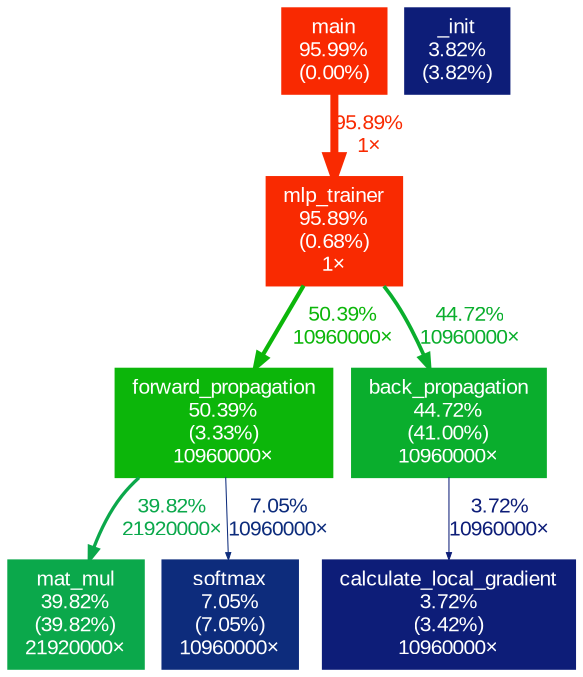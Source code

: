 digraph {
	graph [fontname=Arial, nodesep=0.125, ranksep=0.25];
	node [fontcolor=white, fontname=Arial, height=0, shape=box, style=filled, width=0];
	edge [fontname=Arial];
	1 [color="#f92901", fontcolor="#ffffff", fontsize="10.00", label="main\n95.99%\n(0.00%)"];
	1 -> 2 [arrowsize="0.98", color="#f92a01", fontcolor="#f92a01", fontsize="10.00", label="95.89%\n1×", labeldistance="3.84", penwidth="3.84"];
	2 [color="#f92a01", fontcolor="#ffffff", fontsize="10.00", label="mlp_trainer\n95.89%\n(0.68%)\n1×"];
	2 -> 3 [arrowsize="0.71", color="#0cb60a", fontcolor="#0cb60a", fontsize="10.00", label="50.39%\n10960000×", labeldistance="2.02", penwidth="2.02"];
	2 -> 4 [arrowsize="0.67", color="#0aae2d", fontcolor="#0aae2d", fontsize="10.00", label="44.72%\n10960000×", labeldistance="1.79", penwidth="1.79"];
	3 [color="#0cb60a", fontcolor="#ffffff", fontsize="10.00", label="forward_propagation\n50.39%\n(3.33%)\n10960000×"];
	3 -> 5 [arrowsize="0.63", color="#0ba84b", fontcolor="#0ba84b", fontsize="10.00", label="39.82%\n21920000×", labeldistance="1.59", penwidth="1.59"];
	3 -> 6 [arrowsize="0.35", color="#0d2c7c", fontcolor="#0d2c7c", fontsize="10.00", label="7.05%\n10960000×", labeldistance="0.50", penwidth="0.50"];
	4 [color="#0aae2d", fontcolor="#ffffff", fontsize="10.00", label="back_propagation\n44.72%\n(41.00%)\n10960000×"];
	4 -> 8 [arrowsize="0.35", color="#0d1d78", fontcolor="#0d1d78", fontsize="10.00", label="3.72%\n10960000×", labeldistance="0.50", penwidth="0.50"];
	5 [color="#0ba84b", fontcolor="#ffffff", fontsize="10.00", label="mat_mul\n39.82%\n(39.82%)\n21920000×"];
	6 [color="#0d2c7c", fontcolor="#ffffff", fontsize="10.00", label="softmax\n7.05%\n(7.05%)\n10960000×"];
	7 [color="#0d1d78", fontcolor="#ffffff", fontsize="10.00", label="_init\n3.82%\n(3.82%)"];
	8 [color="#0d1d78", fontcolor="#ffffff", fontsize="10.00", label="calculate_local_gradient\n3.72%\n(3.42%)\n10960000×"];
}
